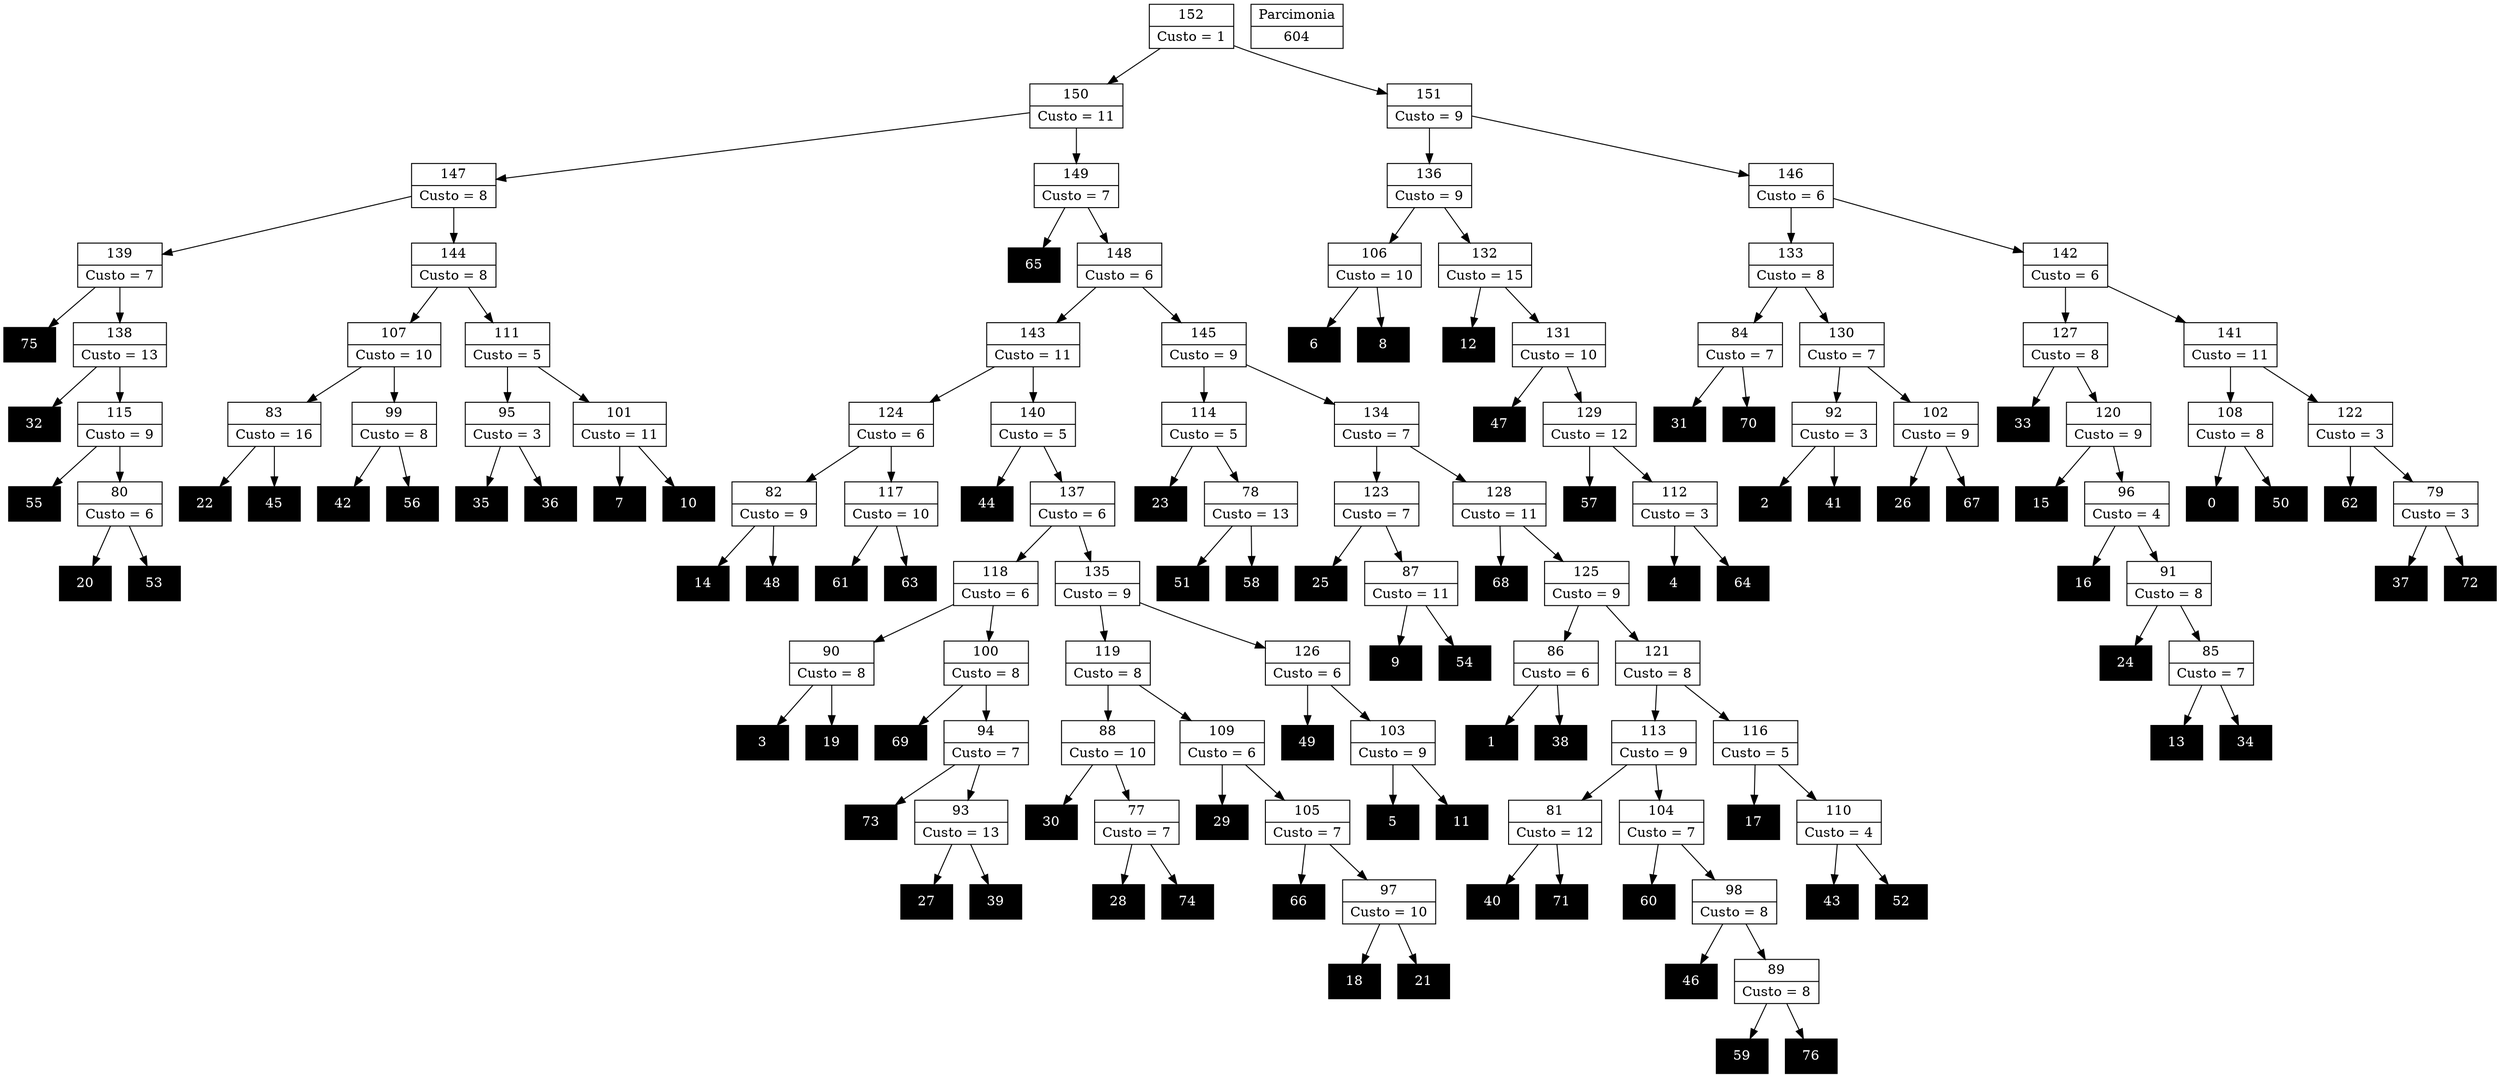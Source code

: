 Digraph G {
0 [shape="record", label="{0}",style=filled, color=black, fontcolor=white,fontsize=14, height=0.5]
1 [shape="record", label="{1}",style=filled, color=black, fontcolor=white,fontsize=14, height=0.5]
2 [shape="record", label="{2}",style=filled, color=black, fontcolor=white,fontsize=14, height=0.5]
3 [shape="record", label="{3}",style=filled, color=black, fontcolor=white,fontsize=14, height=0.5]
4 [shape="record", label="{4}",style=filled, color=black, fontcolor=white,fontsize=14, height=0.5]
5 [shape="record", label="{5}",style=filled, color=black, fontcolor=white,fontsize=14, height=0.5]
6 [shape="record", label="{6}",style=filled, color=black, fontcolor=white,fontsize=14, height=0.5]
7 [shape="record", label="{7}",style=filled, color=black, fontcolor=white,fontsize=14, height=0.5]
8 [shape="record", label="{8}",style=filled, color=black, fontcolor=white,fontsize=14, height=0.5]
9 [shape="record", label="{9}",style=filled, color=black, fontcolor=white,fontsize=14, height=0.5]
10 [shape="record", label="{10}",style=filled, color=black, fontcolor=white,fontsize=14, height=0.5]
11 [shape="record", label="{11}",style=filled, color=black, fontcolor=white,fontsize=14, height=0.5]
12 [shape="record", label="{12}",style=filled, color=black, fontcolor=white,fontsize=14, height=0.5]
13 [shape="record", label="{13}",style=filled, color=black, fontcolor=white,fontsize=14, height=0.5]
14 [shape="record", label="{14}",style=filled, color=black, fontcolor=white,fontsize=14, height=0.5]
15 [shape="record", label="{15}",style=filled, color=black, fontcolor=white,fontsize=14, height=0.5]
16 [shape="record", label="{16}",style=filled, color=black, fontcolor=white,fontsize=14, height=0.5]
17 [shape="record", label="{17}",style=filled, color=black, fontcolor=white,fontsize=14, height=0.5]
18 [shape="record", label="{18}",style=filled, color=black, fontcolor=white,fontsize=14, height=0.5]
19 [shape="record", label="{19}",style=filled, color=black, fontcolor=white,fontsize=14, height=0.5]
20 [shape="record", label="{20}",style=filled, color=black, fontcolor=white,fontsize=14, height=0.5]
21 [shape="record", label="{21}",style=filled, color=black, fontcolor=white,fontsize=14, height=0.5]
22 [shape="record", label="{22}",style=filled, color=black, fontcolor=white,fontsize=14, height=0.5]
23 [shape="record", label="{23}",style=filled, color=black, fontcolor=white,fontsize=14, height=0.5]
24 [shape="record", label="{24}",style=filled, color=black, fontcolor=white,fontsize=14, height=0.5]
25 [shape="record", label="{25}",style=filled, color=black, fontcolor=white,fontsize=14, height=0.5]
26 [shape="record", label="{26}",style=filled, color=black, fontcolor=white,fontsize=14, height=0.5]
27 [shape="record", label="{27}",style=filled, color=black, fontcolor=white,fontsize=14, height=0.5]
28 [shape="record", label="{28}",style=filled, color=black, fontcolor=white,fontsize=14, height=0.5]
29 [shape="record", label="{29}",style=filled, color=black, fontcolor=white,fontsize=14, height=0.5]
30 [shape="record", label="{30}",style=filled, color=black, fontcolor=white,fontsize=14, height=0.5]
31 [shape="record", label="{31}",style=filled, color=black, fontcolor=white,fontsize=14, height=0.5]
32 [shape="record", label="{32}",style=filled, color=black, fontcolor=white,fontsize=14, height=0.5]
33 [shape="record", label="{33}",style=filled, color=black, fontcolor=white,fontsize=14, height=0.5]
34 [shape="record", label="{34}",style=filled, color=black, fontcolor=white,fontsize=14, height=0.5]
35 [shape="record", label="{35}",style=filled, color=black, fontcolor=white,fontsize=14, height=0.5]
36 [shape="record", label="{36}",style=filled, color=black, fontcolor=white,fontsize=14, height=0.5]
37 [shape="record", label="{37}",style=filled, color=black, fontcolor=white,fontsize=14, height=0.5]
38 [shape="record", label="{38}",style=filled, color=black, fontcolor=white,fontsize=14, height=0.5]
39 [shape="record", label="{39}",style=filled, color=black, fontcolor=white,fontsize=14, height=0.5]
40 [shape="record", label="{40}",style=filled, color=black, fontcolor=white,fontsize=14, height=0.5]
41 [shape="record", label="{41}",style=filled, color=black, fontcolor=white,fontsize=14, height=0.5]
42 [shape="record", label="{42}",style=filled, color=black, fontcolor=white,fontsize=14, height=0.5]
43 [shape="record", label="{43}",style=filled, color=black, fontcolor=white,fontsize=14, height=0.5]
44 [shape="record", label="{44}",style=filled, color=black, fontcolor=white,fontsize=14, height=0.5]
45 [shape="record", label="{45}",style=filled, color=black, fontcolor=white,fontsize=14, height=0.5]
46 [shape="record", label="{46}",style=filled, color=black, fontcolor=white,fontsize=14, height=0.5]
47 [shape="record", label="{47}",style=filled, color=black, fontcolor=white,fontsize=14, height=0.5]
48 [shape="record", label="{48}",style=filled, color=black, fontcolor=white,fontsize=14, height=0.5]
49 [shape="record", label="{49}",style=filled, color=black, fontcolor=white,fontsize=14, height=0.5]
50 [shape="record", label="{50}",style=filled, color=black, fontcolor=white,fontsize=14, height=0.5]
51 [shape="record", label="{51}",style=filled, color=black, fontcolor=white,fontsize=14, height=0.5]
52 [shape="record", label="{52}",style=filled, color=black, fontcolor=white,fontsize=14, height=0.5]
53 [shape="record", label="{53}",style=filled, color=black, fontcolor=white,fontsize=14, height=0.5]
54 [shape="record", label="{54}",style=filled, color=black, fontcolor=white,fontsize=14, height=0.5]
55 [shape="record", label="{55}",style=filled, color=black, fontcolor=white,fontsize=14, height=0.5]
56 [shape="record", label="{56}",style=filled, color=black, fontcolor=white,fontsize=14, height=0.5]
57 [shape="record", label="{57}",style=filled, color=black, fontcolor=white,fontsize=14, height=0.5]
58 [shape="record", label="{58}",style=filled, color=black, fontcolor=white,fontsize=14, height=0.5]
59 [shape="record", label="{59}",style=filled, color=black, fontcolor=white,fontsize=14, height=0.5]
60 [shape="record", label="{60}",style=filled, color=black, fontcolor=white,fontsize=14, height=0.5]
61 [shape="record", label="{61}",style=filled, color=black, fontcolor=white,fontsize=14, height=0.5]
62 [shape="record", label="{62}",style=filled, color=black, fontcolor=white,fontsize=14, height=0.5]
63 [shape="record", label="{63}",style=filled, color=black, fontcolor=white,fontsize=14, height=0.5]
64 [shape="record", label="{64}",style=filled, color=black, fontcolor=white,fontsize=14, height=0.5]
65 [shape="record", label="{65}",style=filled, color=black, fontcolor=white,fontsize=14, height=0.5]
66 [shape="record", label="{66}",style=filled, color=black, fontcolor=white,fontsize=14, height=0.5]
67 [shape="record", label="{67}",style=filled, color=black, fontcolor=white,fontsize=14, height=0.5]
68 [shape="record", label="{68}",style=filled, color=black, fontcolor=white,fontsize=14, height=0.5]
69 [shape="record", label="{69}",style=filled, color=black, fontcolor=white,fontsize=14, height=0.5]
70 [shape="record", label="{70}",style=filled, color=black, fontcolor=white,fontsize=14, height=0.5]
71 [shape="record", label="{71}",style=filled, color=black, fontcolor=white,fontsize=14, height=0.5]
72 [shape="record", label="{72}",style=filled, color=black, fontcolor=white,fontsize=14, height=0.5]
73 [shape="record", label="{73}",style=filled, color=black, fontcolor=white,fontsize=14, height=0.5]
74 [shape="record", label="{74}",style=filled, color=black, fontcolor=white,fontsize=14, height=0.5]
75 [shape="record", label="{75}",style=filled, color=black, fontcolor=white,fontsize=14, height=0.5]
76 [shape="record", label="{76}",style=filled, color=black, fontcolor=white,fontsize=14, height=0.5]
77 [shape="record", label="{77|Custo = 7}"]
78 [shape="record", label="{78|Custo = 13}"]
79 [shape="record", label="{79|Custo = 3}"]
80 [shape="record", label="{80|Custo = 6}"]
81 [shape="record", label="{81|Custo = 12}"]
82 [shape="record", label="{82|Custo = 9}"]
83 [shape="record", label="{83|Custo = 16}"]
84 [shape="record", label="{84|Custo = 7}"]
85 [shape="record", label="{85|Custo = 7}"]
86 [shape="record", label="{86|Custo = 6}"]
87 [shape="record", label="{87|Custo = 11}"]
88 [shape="record", label="{88|Custo = 10}"]
89 [shape="record", label="{89|Custo = 8}"]
90 [shape="record", label="{90|Custo = 8}"]
91 [shape="record", label="{91|Custo = 8}"]
92 [shape="record", label="{92|Custo = 3}"]
93 [shape="record", label="{93|Custo = 13}"]
94 [shape="record", label="{94|Custo = 7}"]
95 [shape="record", label="{95|Custo = 3}"]
96 [shape="record", label="{96|Custo = 4}"]
97 [shape="record", label="{97|Custo = 10}"]
98 [shape="record", label="{98|Custo = 8}"]
99 [shape="record", label="{99|Custo = 8}"]
100 [shape="record", label="{100|Custo = 8}"]
101 [shape="record", label="{101|Custo = 11}"]
102 [shape="record", label="{102|Custo = 9}"]
103 [shape="record", label="{103|Custo = 9}"]
104 [shape="record", label="{104|Custo = 7}"]
105 [shape="record", label="{105|Custo = 7}"]
106 [shape="record", label="{106|Custo = 10}"]
107 [shape="record", label="{107|Custo = 10}"]
108 [shape="record", label="{108|Custo = 8}"]
109 [shape="record", label="{109|Custo = 6}"]
110 [shape="record", label="{110|Custo = 4}"]
111 [shape="record", label="{111|Custo = 5}"]
112 [shape="record", label="{112|Custo = 3}"]
113 [shape="record", label="{113|Custo = 9}"]
114 [shape="record", label="{114|Custo = 5}"]
115 [shape="record", label="{115|Custo = 9}"]
116 [shape="record", label="{116|Custo = 5}"]
117 [shape="record", label="{117|Custo = 10}"]
118 [shape="record", label="{118|Custo = 6}"]
119 [shape="record", label="{119|Custo = 8}"]
120 [shape="record", label="{120|Custo = 9}"]
121 [shape="record", label="{121|Custo = 8}"]
122 [shape="record", label="{122|Custo = 3}"]
123 [shape="record", label="{123|Custo = 7}"]
124 [shape="record", label="{124|Custo = 6}"]
125 [shape="record", label="{125|Custo = 9}"]
126 [shape="record", label="{126|Custo = 6}"]
127 [shape="record", label="{127|Custo = 8}"]
128 [shape="record", label="{128|Custo = 11}"]
129 [shape="record", label="{129|Custo = 12}"]
130 [shape="record", label="{130|Custo = 7}"]
131 [shape="record", label="{131|Custo = 10}"]
132 [shape="record", label="{132|Custo = 15}"]
133 [shape="record", label="{133|Custo = 8}"]
134 [shape="record", label="{134|Custo = 7}"]
135 [shape="record", label="{135|Custo = 9}"]
136 [shape="record", label="{136|Custo = 9}"]
137 [shape="record", label="{137|Custo = 6}"]
138 [shape="record", label="{138|Custo = 13}"]
139 [shape="record", label="{139|Custo = 7}"]
140 [shape="record", label="{140|Custo = 5}"]
141 [shape="record", label="{141|Custo = 11}"]
142 [shape="record", label="{142|Custo = 6}"]
143 [shape="record", label="{143|Custo = 11}"]
144 [shape="record", label="{144|Custo = 8}"]
145 [shape="record", label="{145|Custo = 9}"]
146 [shape="record", label="{146|Custo = 6}"]
147 [shape="record", label="{147|Custo = 8}"]
148 [shape="record", label="{148|Custo = 6}"]
149 [shape="record", label="{149|Custo = 7}"]
150 [shape="record", label="{150|Custo = 11}"]
151 [shape="record", label="{151|Custo = 9}"]
152 [shape="record", label="{152|Custo = 1}"]

77->74
77->28
78->58
78->51
79->72
79->37
80->53
80->20
81->71
81->40
82->48
82->14
83->45
83->22
84->70
84->31
85->34
85->13
86->38
86->1
87->54
87->9
88->77
88->30
89->76
89->59
90->19
90->3
91->85
91->24
92->41
92->2
93->39
93->27
94->93
94->73
95->36
95->35
96->91
96->16
97->21
97->18
98->89
98->46
99->56
99->42
100->94
100->69
101->10
101->7
102->67
102->26
103->11
103->5
104->98
104->60
105->97
105->66
106->8
106->6
107->99
107->83
108->50
108->0
109->105
109->29
110->52
110->43
111->101
111->95
112->64
112->4
113->104
113->81
114->78
114->23
115->80
115->55
116->110
116->17
117->63
117->61
118->100
118->90
119->109
119->88
120->96
120->15
121->116
121->113
122->79
122->62
123->87
123->25
124->117
124->82
125->121
125->86
126->103
126->49
127->120
127->33
128->125
128->68
129->112
129->57
130->102
130->92
131->129
131->47
132->131
132->12
133->130
133->84
134->128
134->123
135->126
135->119
136->132
136->106
137->135
137->118
138->115
138->32
139->138
139->75
140->137
140->44
141->122
141->108
142->141
142->127
143->140
143->124
144->111
144->107
145->134
145->114
146->142
146->133
147->144
147->139
148->145
148->143
149->148
149->65
150->149
150->147
151->146
151->136
152->151
152->150

604 [shape="record", label="{Parcimonia|604}"]
}